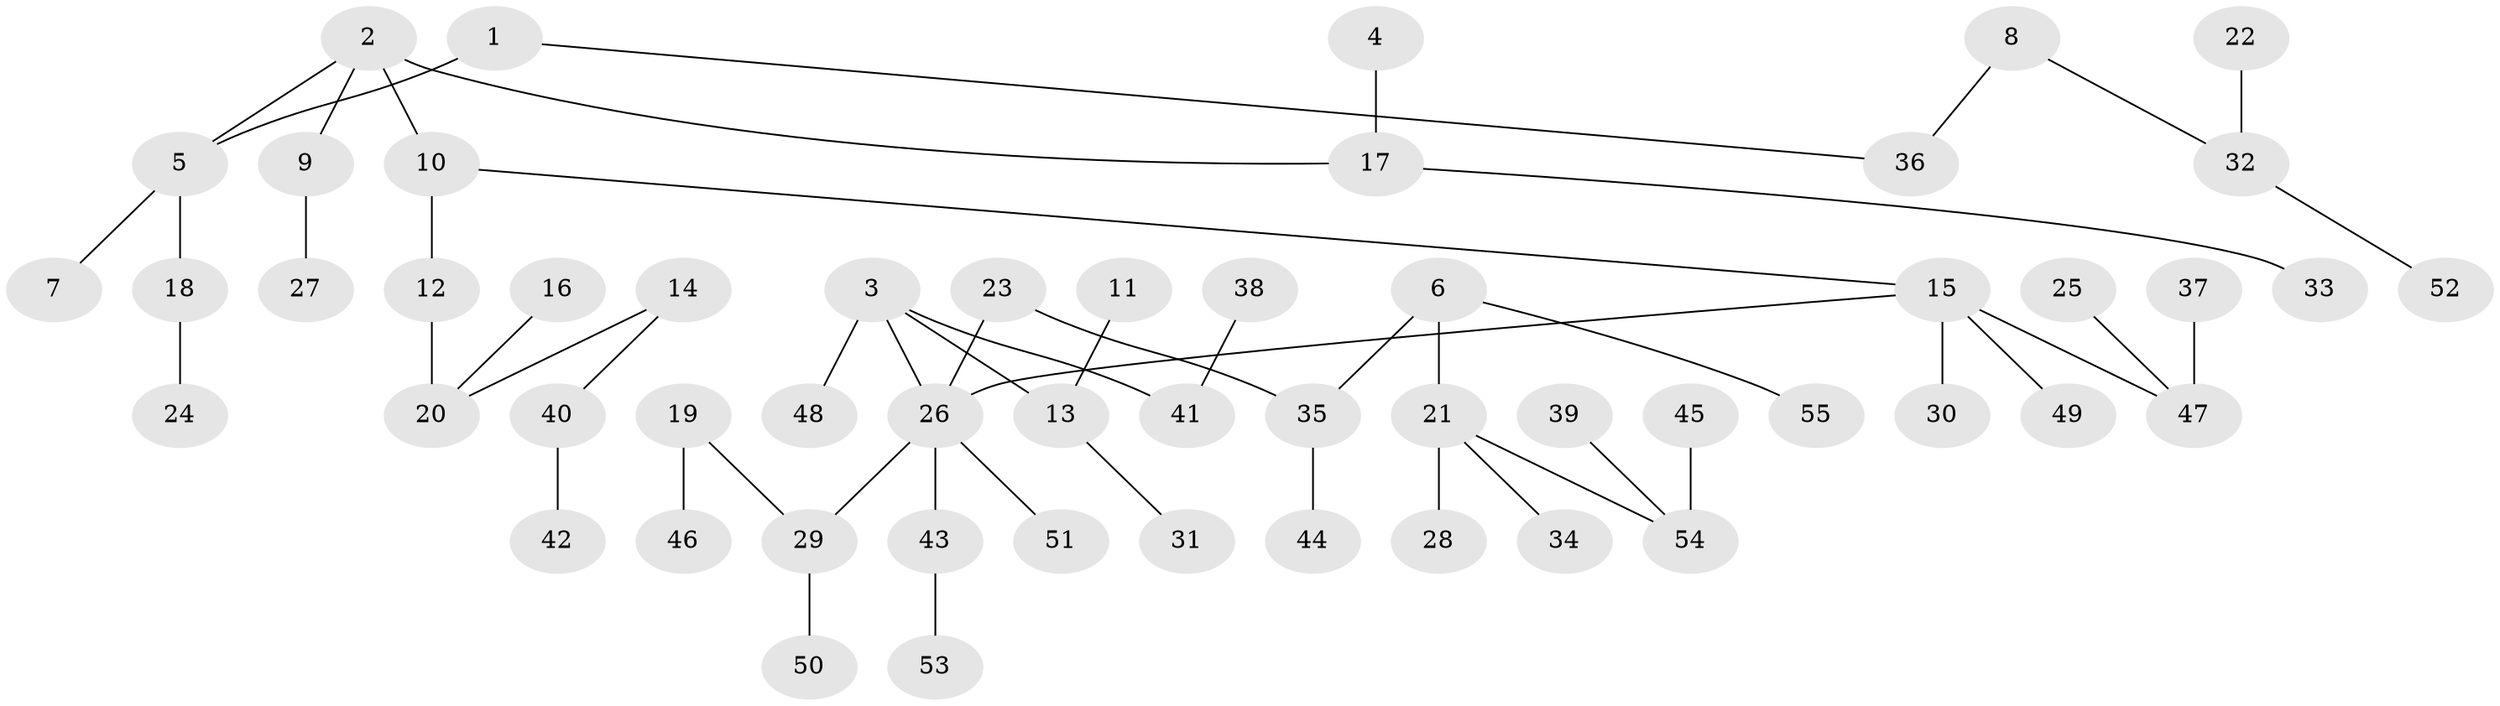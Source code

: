 // original degree distribution, {5: 0.03636363636363636, 2: 0.21818181818181817, 1: 0.5272727272727272, 4: 0.10909090909090909, 8: 0.00909090909090909, 3: 0.09090909090909091, 6: 0.00909090909090909}
// Generated by graph-tools (version 1.1) at 2025/37/03/04/25 23:37:22]
// undirected, 55 vertices, 54 edges
graph export_dot {
  node [color=gray90,style=filled];
  1;
  2;
  3;
  4;
  5;
  6;
  7;
  8;
  9;
  10;
  11;
  12;
  13;
  14;
  15;
  16;
  17;
  18;
  19;
  20;
  21;
  22;
  23;
  24;
  25;
  26;
  27;
  28;
  29;
  30;
  31;
  32;
  33;
  34;
  35;
  36;
  37;
  38;
  39;
  40;
  41;
  42;
  43;
  44;
  45;
  46;
  47;
  48;
  49;
  50;
  51;
  52;
  53;
  54;
  55;
  1 -- 5 [weight=1.0];
  1 -- 36 [weight=1.0];
  2 -- 5 [weight=1.0];
  2 -- 9 [weight=1.0];
  2 -- 10 [weight=1.0];
  2 -- 17 [weight=1.0];
  3 -- 13 [weight=1.0];
  3 -- 26 [weight=1.0];
  3 -- 41 [weight=1.0];
  3 -- 48 [weight=1.0];
  4 -- 17 [weight=1.0];
  5 -- 7 [weight=1.0];
  5 -- 18 [weight=1.0];
  6 -- 21 [weight=1.0];
  6 -- 35 [weight=1.0];
  6 -- 55 [weight=1.0];
  8 -- 32 [weight=1.0];
  8 -- 36 [weight=1.0];
  9 -- 27 [weight=1.0];
  10 -- 12 [weight=1.0];
  10 -- 15 [weight=1.0];
  11 -- 13 [weight=1.0];
  12 -- 20 [weight=1.0];
  13 -- 31 [weight=1.0];
  14 -- 20 [weight=1.0];
  14 -- 40 [weight=1.0];
  15 -- 26 [weight=1.0];
  15 -- 30 [weight=1.0];
  15 -- 47 [weight=1.0];
  15 -- 49 [weight=1.0];
  16 -- 20 [weight=1.0];
  17 -- 33 [weight=1.0];
  18 -- 24 [weight=1.0];
  19 -- 29 [weight=1.0];
  19 -- 46 [weight=1.0];
  21 -- 28 [weight=1.0];
  21 -- 34 [weight=1.0];
  21 -- 54 [weight=1.0];
  22 -- 32 [weight=1.0];
  23 -- 26 [weight=1.0];
  23 -- 35 [weight=1.0];
  25 -- 47 [weight=1.0];
  26 -- 29 [weight=1.0];
  26 -- 43 [weight=1.0];
  26 -- 51 [weight=1.0];
  29 -- 50 [weight=1.0];
  32 -- 52 [weight=1.0];
  35 -- 44 [weight=1.0];
  37 -- 47 [weight=1.0];
  38 -- 41 [weight=1.0];
  39 -- 54 [weight=1.0];
  40 -- 42 [weight=1.0];
  43 -- 53 [weight=1.0];
  45 -- 54 [weight=1.0];
}
